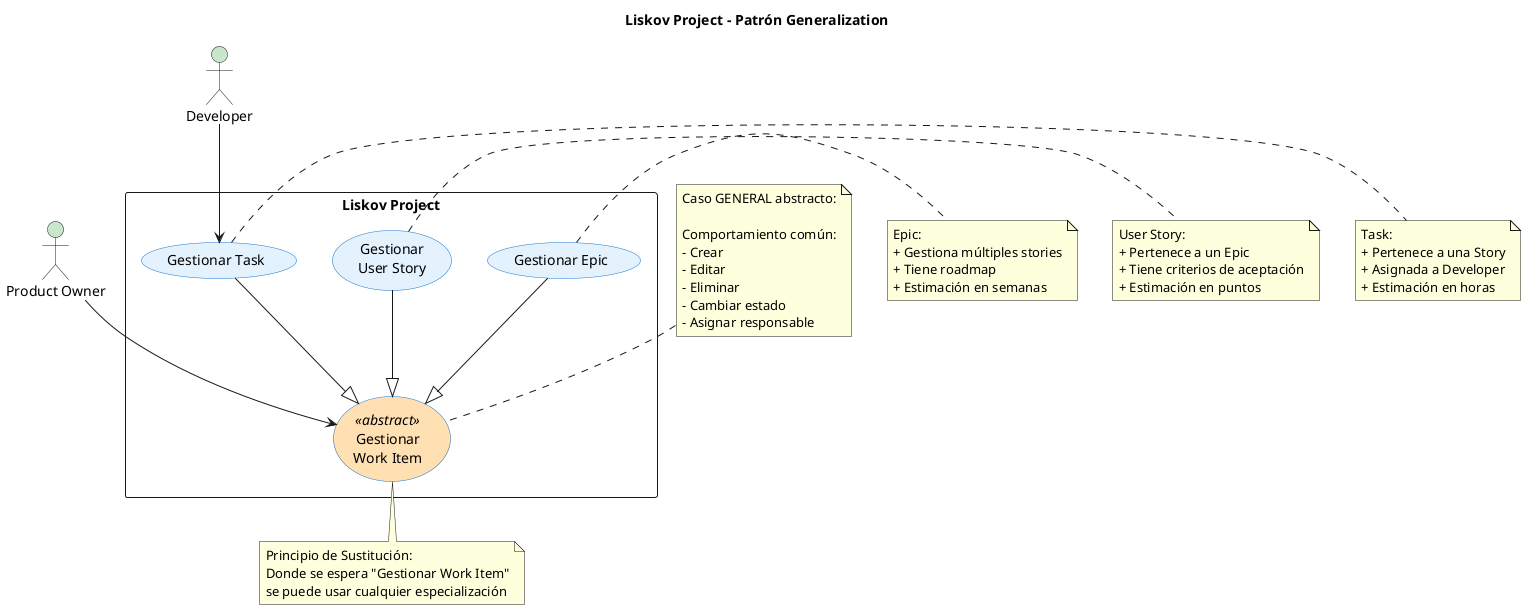 @startuml
title Liskov Project - Patrón Generalization

skinparam actorBackgroundColor #C8E6C9
skinparam usecaseBackgroundColor #E3F2FD
skinparam usecaseBackgroundColor<<abstract>> #FFE0B2
skinparam usecaseBorderColor #1976D2

actor "Product Owner" as po
actor "Developer" as dev

rectangle "Liskov Project" {
  usecase "Gestionar\nWork Item" as UC1 <<abstract>>

  usecase "Gestionar Epic" as UC2
  usecase "Gestionar\nUser Story" as UC3
  usecase "Gestionar Task" as UC4
}

po --> UC1
dev --> UC4

UC2 --|> UC1
UC3 --|> UC1
UC4 --|> UC1

note top of UC1
  Caso GENERAL abstracto:

  Comportamiento común:
  - Crear
  - Editar
  - Eliminar
  - Cambiar estado
  - Asignar responsable
end note

note right of UC2
  Epic:
  + Gestiona múltiples stories
  + Tiene roadmap
  + Estimación en semanas
end note

note right of UC3
  User Story:
  + Pertenece a un Epic
  + Tiene criterios de aceptación
  + Estimación en puntos
end note

note right of UC4
  Task:
  + Pertenece a una Story
  + Asignada a Developer
  + Estimación en horas
end note

note bottom of UC1
  Principio de Sustitución:
  Donde se espera "Gestionar Work Item"
  se puede usar cualquier especialización
end note

@enduml
